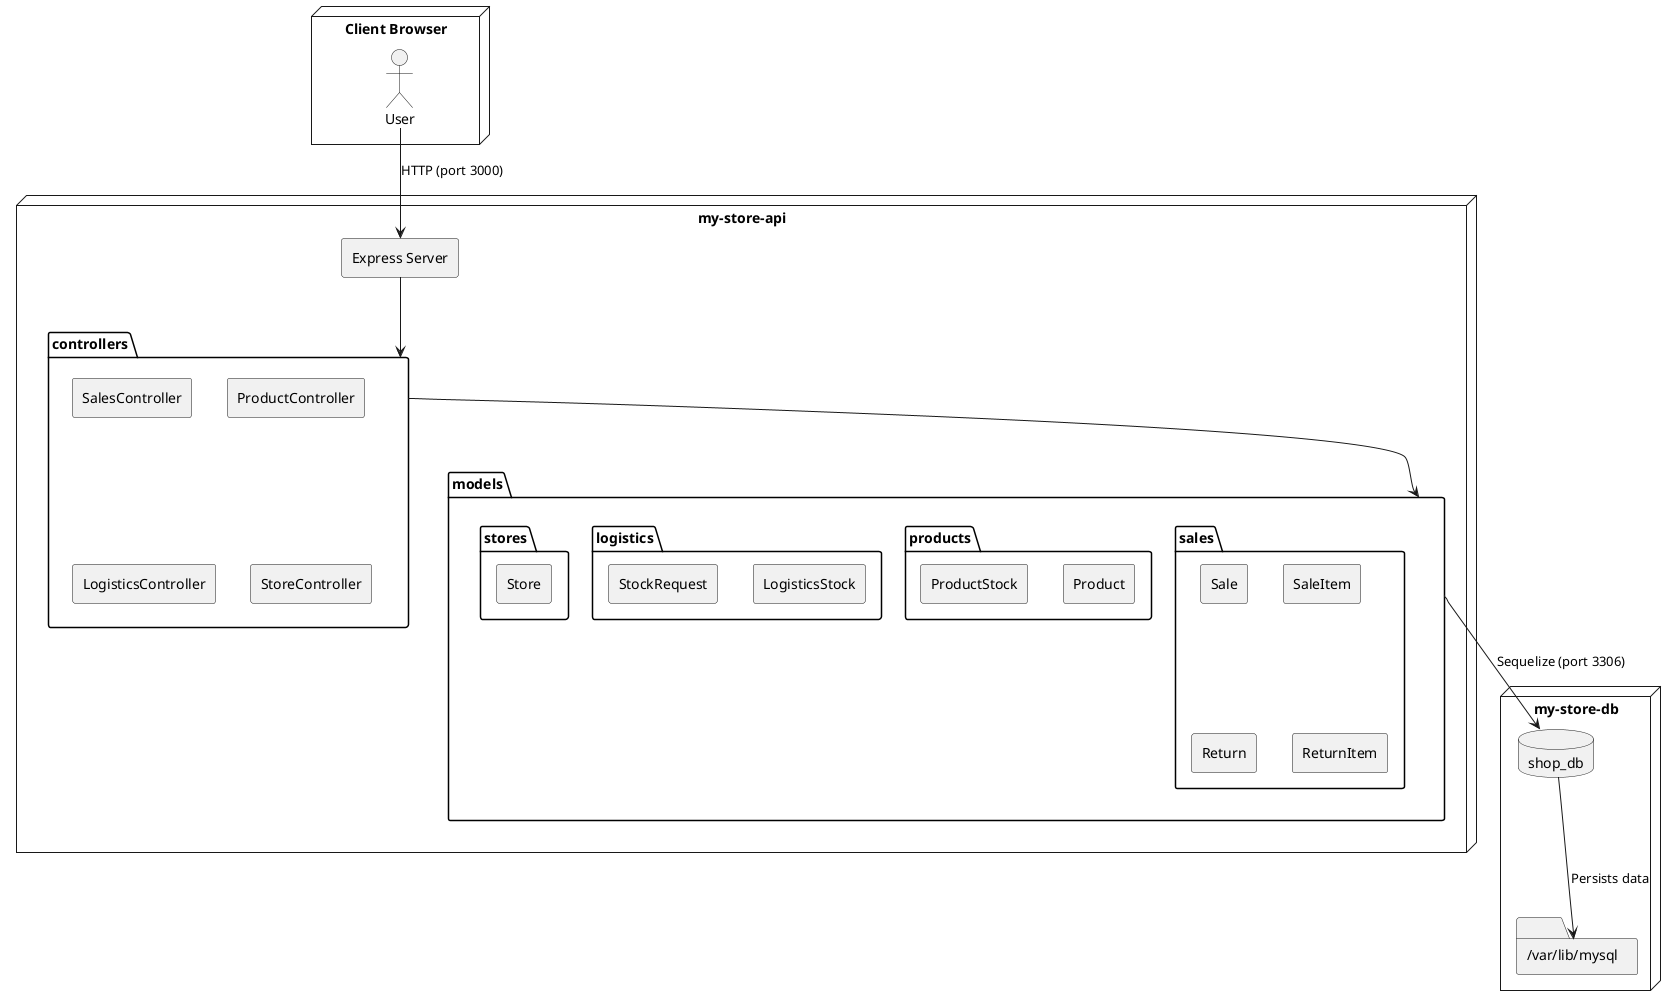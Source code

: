 @startuml
skinparam componentStyle rectangle
skinparam nodeStyle rectangle

node "Client Browser" {
  actor "User"
}


  node "my-store-api" {
    [Express Server] --> controllers
    controllers --> models

    package "controllers" {
      [SalesController]
      [ProductController]
      [LogisticsController]
      [StoreController]
    }

    package "models" {
      package "sales" {
        [Sale]
        [SaleItem]
        [Return]
        [ReturnItem]
      }

      package "products" {
        [Product]
        [ProductStock]
      }

      package "logistics" {
        [LogisticsStock]
        [StockRequest]
      }

      package "stores" {
        [Store]
      }
    }
  }

  node "my-store-db" {
    database "shop_db" as DB
    folder "/var/lib/mysql" as Volume
  }

  DB -down-> Volume : Persists data


"User" --> [Express Server] : HTTP (port 3000)
models --> DB : Sequelize (port 3306)
@enduml